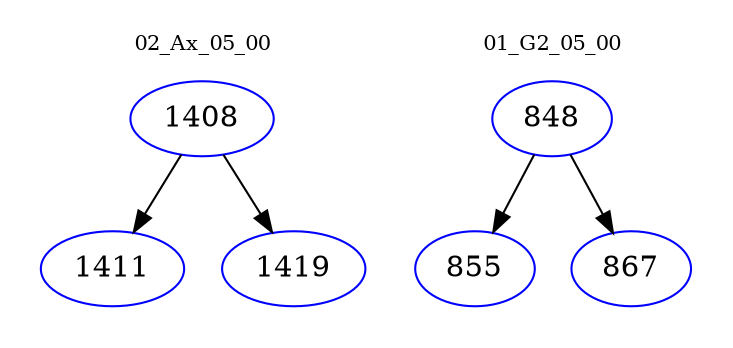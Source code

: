 digraph{
subgraph cluster_0 {
color = white
label = "02_Ax_05_00";
fontsize=10;
T0_1408 [label="1408", color="blue"]
T0_1408 -> T0_1411 [color="black"]
T0_1411 [label="1411", color="blue"]
T0_1408 -> T0_1419 [color="black"]
T0_1419 [label="1419", color="blue"]
}
subgraph cluster_1 {
color = white
label = "01_G2_05_00";
fontsize=10;
T1_848 [label="848", color="blue"]
T1_848 -> T1_855 [color="black"]
T1_855 [label="855", color="blue"]
T1_848 -> T1_867 [color="black"]
T1_867 [label="867", color="blue"]
}
}
